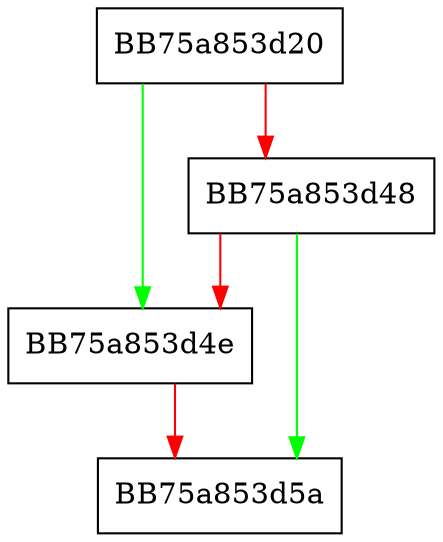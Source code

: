 digraph CollectStates {
  node [shape="box"];
  graph [splines=ortho];
  BB75a853d20 -> BB75a853d4e [color="green"];
  BB75a853d20 -> BB75a853d48 [color="red"];
  BB75a853d48 -> BB75a853d5a [color="green"];
  BB75a853d48 -> BB75a853d4e [color="red"];
  BB75a853d4e -> BB75a853d5a [color="red"];
}